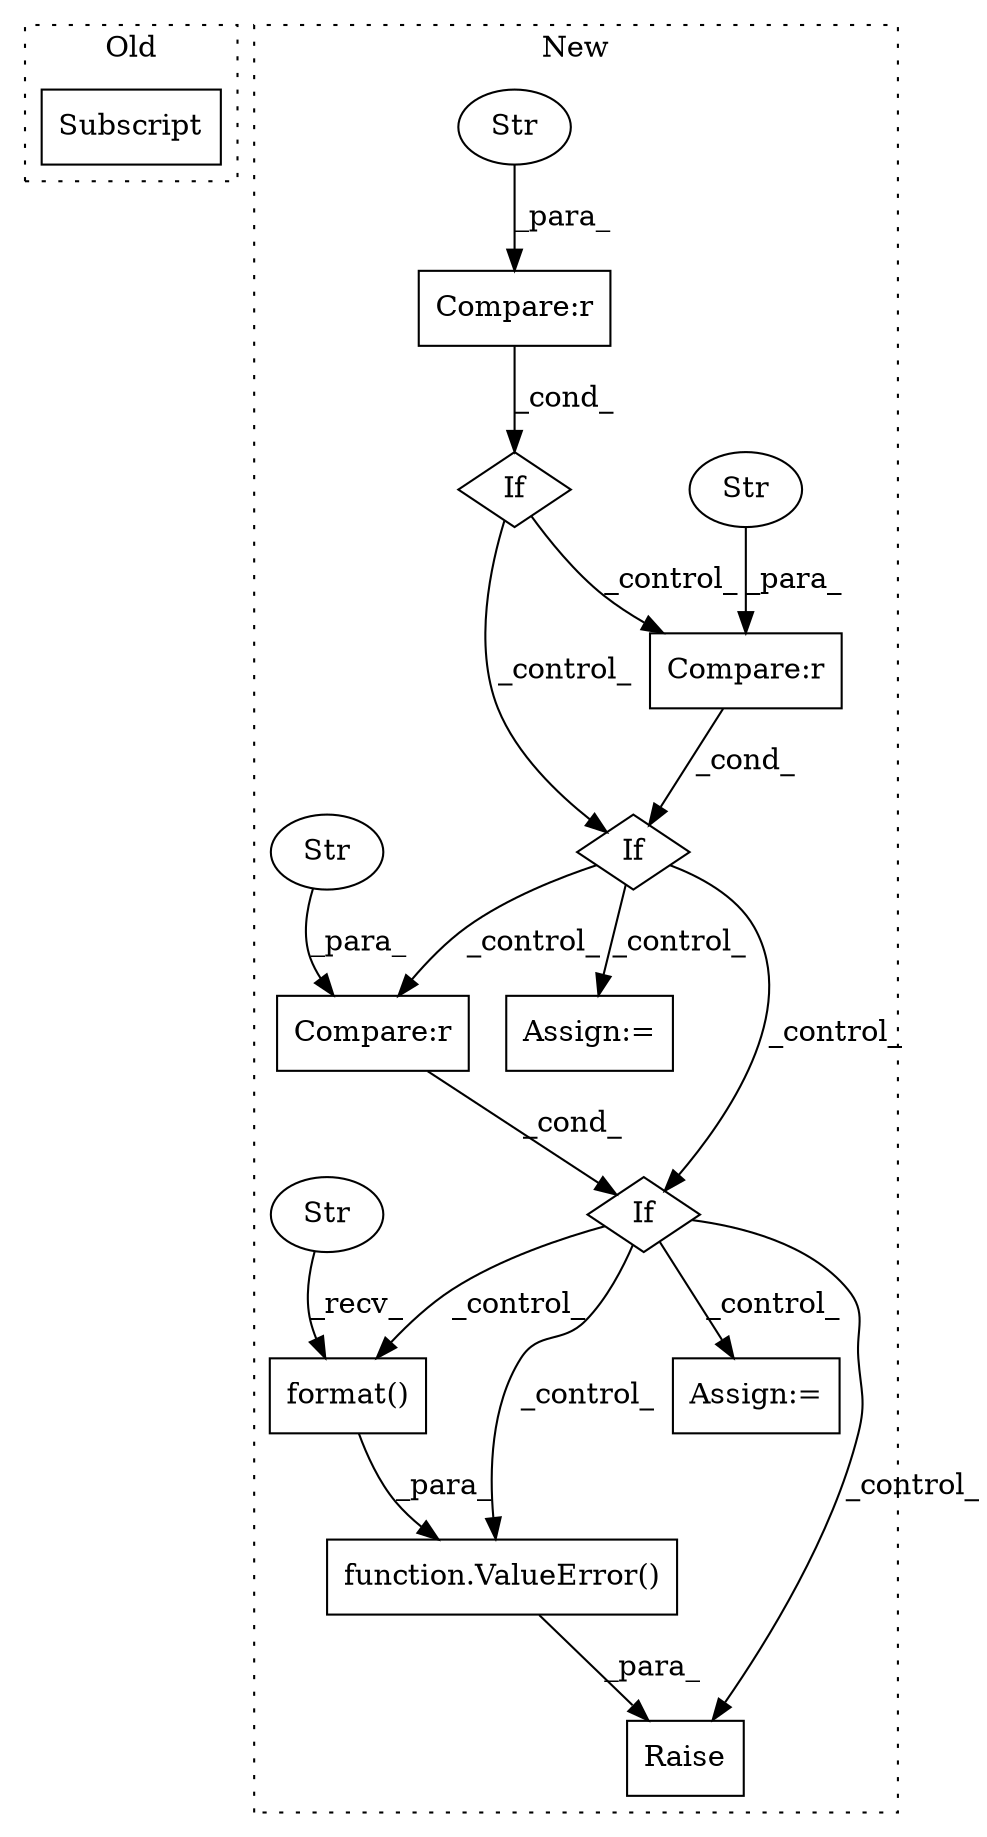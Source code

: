 digraph G {
subgraph cluster0 {
1 [label="Subscript" a="63" s="564,0" l="25,0" shape="box"];
label = "Old";
style="dotted";
}
subgraph cluster1 {
2 [label="format()" a="75" s="875,954" l="65,1" shape="box"];
3 [label="Str" a="66" s="875" l="57" shape="ellipse"];
4 [label="If" a="96" s="615" l="0" shape="diamond"];
5 [label="Compare:r" a="40" s="615" l="11" shape="box"];
6 [label="Assign:=" a="68" s="770" l="3" shape="box"];
7 [label="Str" a="66" s="623" l="3" shape="ellipse"];
8 [label="Raise" a="91" s="972" l="6" shape="box"];
9 [label="If" a="96" s="674" l="0" shape="diamond"];
10 [label="Compare:r" a="40" s="674" l="11" shape="box"];
11 [label="Str" a="66" s="682" l="3" shape="ellipse"];
12 [label="function.ValueError()" a="75" s="978,990" l="11,1" shape="box"];
13 [label="If" a="96" s="553" l="3" shape="diamond"];
14 [label="Compare:r" a="40" s="556" l="11" shape="box"];
15 [label="Str" a="66" s="564" l="3" shape="ellipse"];
16 [label="Assign:=" a="68" s="652" l="3" shape="box"];
label = "New";
style="dotted";
}
2 -> 12 [label="_para_"];
3 -> 2 [label="_recv_"];
4 -> 9 [label="_control_"];
4 -> 16 [label="_control_"];
4 -> 10 [label="_control_"];
5 -> 4 [label="_cond_"];
7 -> 5 [label="_para_"];
9 -> 8 [label="_control_"];
9 -> 2 [label="_control_"];
9 -> 12 [label="_control_"];
9 -> 6 [label="_control_"];
10 -> 9 [label="_cond_"];
11 -> 10 [label="_para_"];
12 -> 8 [label="_para_"];
13 -> 5 [label="_control_"];
13 -> 4 [label="_control_"];
14 -> 13 [label="_cond_"];
15 -> 14 [label="_para_"];
}